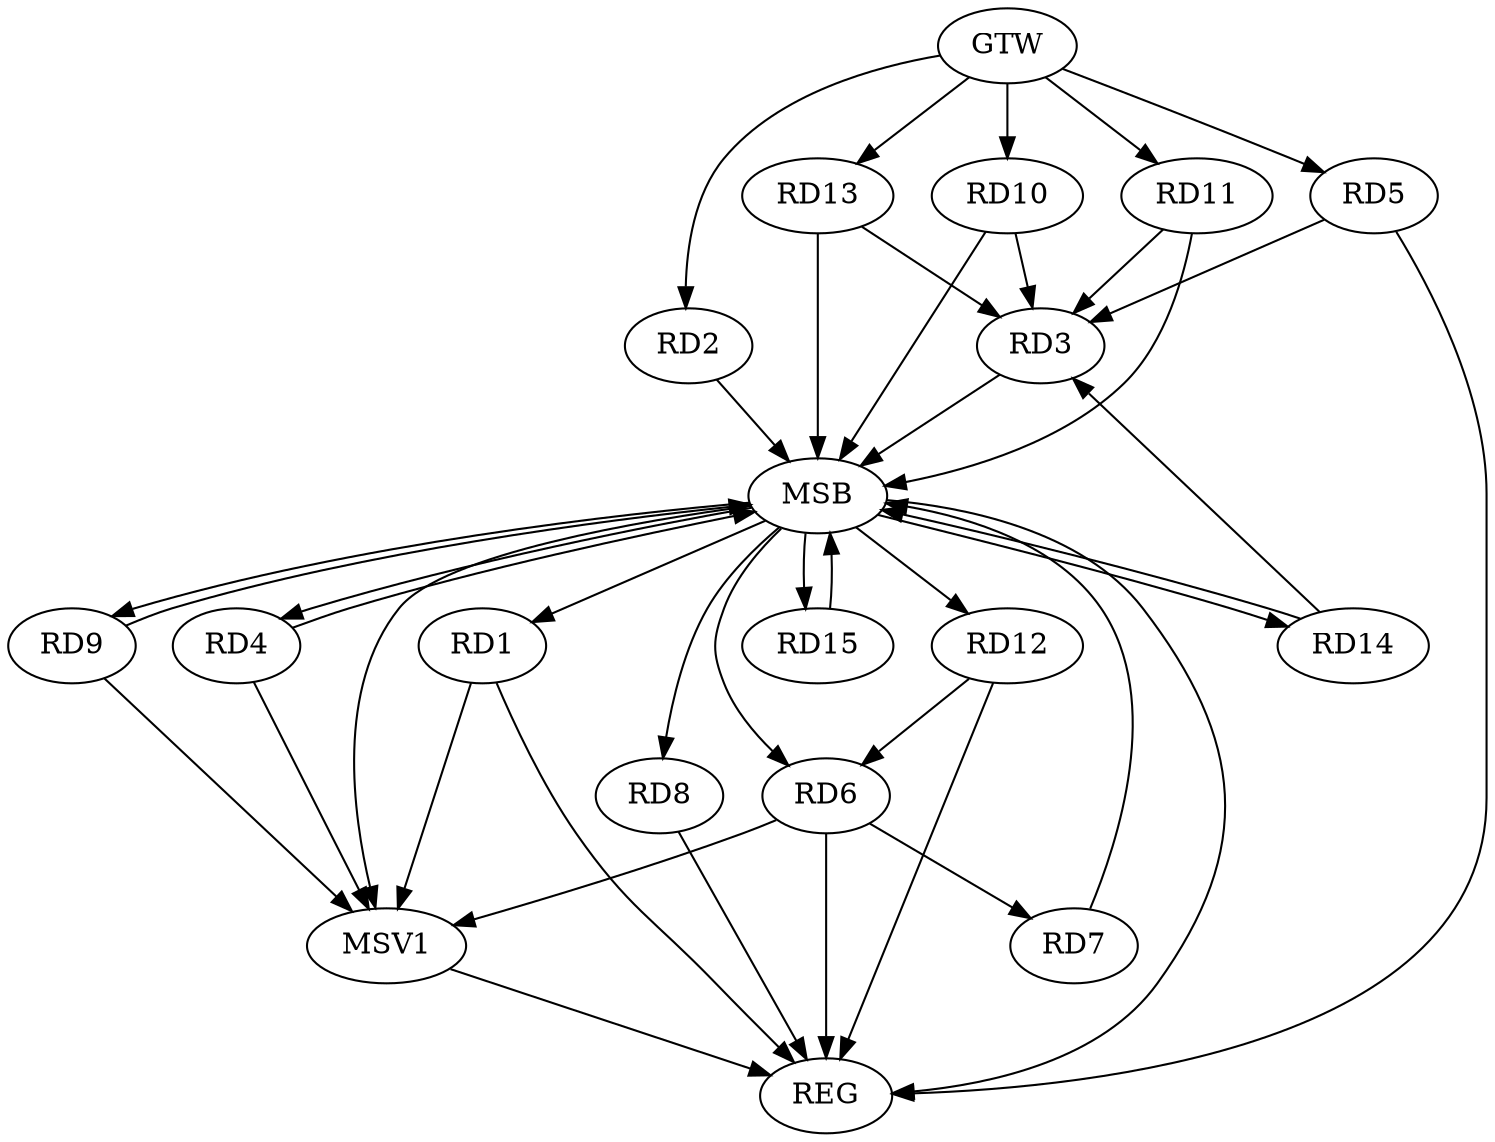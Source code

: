 strict digraph G {
  RD1 [ label="RD1" ];
  RD2 [ label="RD2" ];
  RD3 [ label="RD3" ];
  RD4 [ label="RD4" ];
  RD5 [ label="RD5" ];
  RD6 [ label="RD6" ];
  RD7 [ label="RD7" ];
  RD8 [ label="RD8" ];
  RD9 [ label="RD9" ];
  RD10 [ label="RD10" ];
  RD11 [ label="RD11" ];
  RD12 [ label="RD12" ];
  RD13 [ label="RD13" ];
  RD14 [ label="RD14" ];
  RD15 [ label="RD15" ];
  GTW [ label="GTW" ];
  REG [ label="REG" ];
  MSB [ label="MSB" ];
  MSV1 [ label="MSV1" ];
  RD6 -> RD7;
  RD12 -> RD6;
  GTW -> RD2;
  GTW -> RD5;
  GTW -> RD10;
  GTW -> RD11;
  GTW -> RD13;
  RD1 -> REG;
  RD5 -> REG;
  RD6 -> REG;
  RD8 -> REG;
  RD12 -> REG;
  RD2 -> MSB;
  MSB -> REG;
  RD3 -> MSB;
  MSB -> RD14;
  MSB -> RD15;
  RD4 -> MSB;
  MSB -> RD6;
  RD7 -> MSB;
  RD9 -> MSB;
  MSB -> RD1;
  MSB -> RD4;
  MSB -> RD8;
  RD10 -> MSB;
  MSB -> RD12;
  RD11 -> MSB;
  RD13 -> MSB;
  MSB -> RD9;
  RD14 -> MSB;
  RD15 -> MSB;
  RD14 -> RD3;
  RD10 -> RD3;
  RD11 -> RD3;
  RD5 -> RD3;
  RD13 -> RD3;
  RD6 -> MSV1;
  MSB -> MSV1;
  RD4 -> MSV1;
  RD1 -> MSV1;
  RD9 -> MSV1;
  MSV1 -> REG;
}
